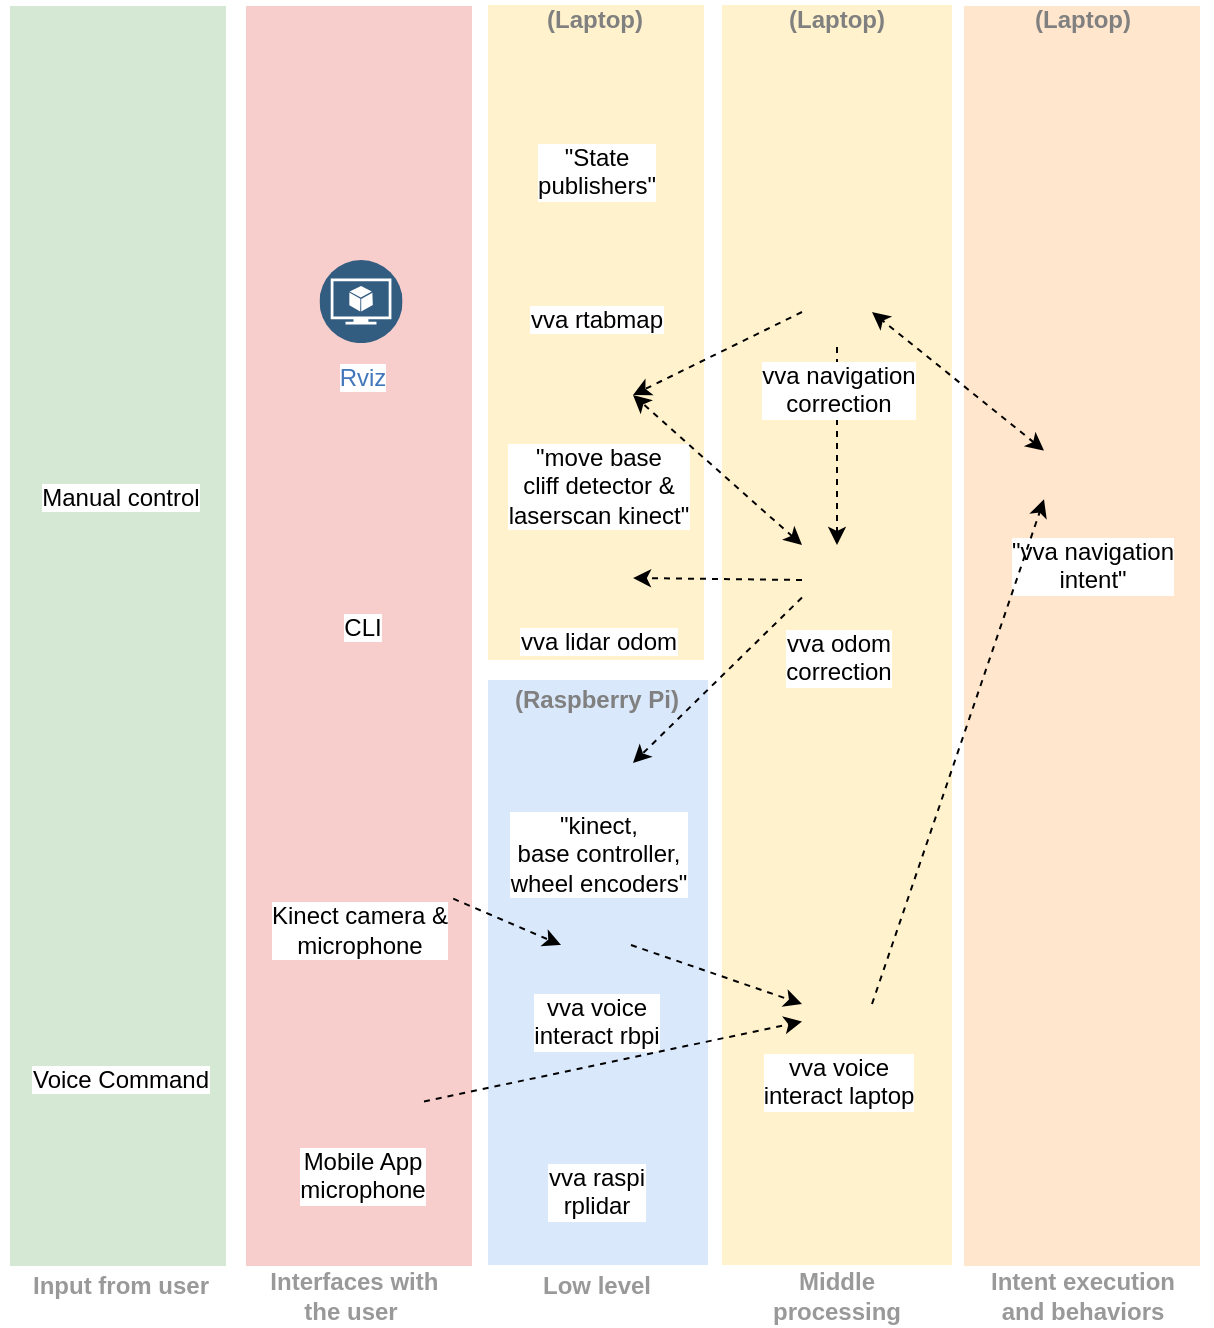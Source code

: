 <mxfile version="13.5.7" type="device"><diagram id="9HZETAYHNo_I2KHr_oXK" name="Page-1"><mxGraphModel dx="1077" dy="742" grid="1" gridSize="10" guides="1" tooltips="1" connect="1" arrows="1" fold="1" page="1" pageScale="1" pageWidth="850" pageHeight="1100" math="0" shadow="0"><root><mxCell id="0"/><mxCell id="1" parent="0"/><mxCell id="3rWRw8BSEOoRa24AHUw0-9" value="" style="rounded=0;whiteSpace=wrap;html=1;fillColor=#fff2cc;strokeColor=none;" parent="1" vertex="1"><mxGeometry x="382" y="122.5" width="108" height="327.5" as="geometry"/></mxCell><mxCell id="3rWRw8BSEOoRa24AHUw0-10" value="" style="rounded=0;whiteSpace=wrap;html=1;fillColor=#ffe6cc;strokeColor=none;" parent="1" vertex="1"><mxGeometry x="620" y="123" width="118" height="630" as="geometry"/></mxCell><mxCell id="Oi0ppzk8T4Ng9Mr8B_5U-23" value="" style="rounded=0;whiteSpace=wrap;html=1;fillColor=#fff2cc;strokeColor=none;" parent="1" vertex="1"><mxGeometry x="499" y="122.5" width="115" height="630" as="geometry"/></mxCell><mxCell id="Oi0ppzk8T4Ng9Mr8B_5U-21" value="" style="rounded=0;whiteSpace=wrap;html=1;fillColor=#f8cecc;strokeColor=none;" parent="1" vertex="1"><mxGeometry x="261" y="123" width="113" height="630" as="geometry"/></mxCell><mxCell id="Oi0ppzk8T4Ng9Mr8B_5U-19" value="" style="rounded=0;whiteSpace=wrap;html=1;fillColor=#dae8fc;strokeColor=none;" parent="1" vertex="1"><mxGeometry x="382" y="460" width="110" height="292.5" as="geometry"/></mxCell><mxCell id="m0X9PmNk139m771Hs2So-2" value="Rviz" style="aspect=fixed;perimeter=ellipsePerimeter;html=1;align=center;shadow=0;dashed=0;fontColor=#4277BB;labelBackgroundColor=#ffffff;fontSize=12;spacingTop=3;image;image=img/lib/ibm/data/model.svg;" parent="1" vertex="1"><mxGeometry x="297.75" y="250" width="41.5" height="41.5" as="geometry"/></mxCell><mxCell id="m0X9PmNk139m771Hs2So-3" value="&lt;div&gt;Mobile App&lt;/div&gt;&lt;div&gt;microphone&lt;br&gt;&lt;/div&gt;" style="shape=image;html=1;verticalAlign=top;verticalLabelPosition=bottom;labelBackgroundColor=#ffffff;imageAspect=0;aspect=fixed;image=https://cdn1.iconfinder.com/data/icons/colored-hand-phone/96/android-mobile_phone-128.png" parent="1" vertex="1"><mxGeometry x="287" y="623.5" width="63" height="63" as="geometry"/></mxCell><mxCell id="m0X9PmNk139m771Hs2So-4" value="&lt;div&gt;CLI&lt;/div&gt;" style="shape=image;html=1;verticalAlign=top;verticalLabelPosition=bottom;labelBackgroundColor=#ffffff;imageAspect=0;aspect=fixed;image=https://cdn4.iconfinder.com/data/icons/Utilize/128/Terminal.png" parent="1" vertex="1"><mxGeometry x="299.25" y="380" width="40" height="40" as="geometry"/></mxCell><mxCell id="KTROxwGIBmuuRbwS7s3n-7" value="&lt;div&gt;&quot;State&lt;/div&gt;&lt;div&gt;publishers&quot;&lt;/div&gt;" style="shape=image;html=1;verticalAlign=top;verticalLabelPosition=bottom;labelBackgroundColor=#ffffff;imageAspect=0;aspect=fixed;image=https://cdn1.iconfinder.com/data/icons/science-technology-outline/91/Science__Technology_29-128.png" parent="1" vertex="1"><mxGeometry x="418.5" y="150" width="35" height="35" as="geometry"/></mxCell><mxCell id="Oi0ppzk8T4Ng9Mr8B_5U-1" value="vva lidar odom" style="shape=image;html=1;verticalAlign=top;verticalLabelPosition=bottom;labelBackgroundColor=#ffffff;imageAspect=0;aspect=fixed;image=https://cdn1.iconfinder.com/data/icons/science-technology-outline/91/Science__Technology_29-128.png" parent="1" vertex="1"><mxGeometry x="419.5" y="391.5" width="35" height="35" as="geometry"/></mxCell><mxCell id="vzgUub-BrXHeaFmk06Xn-6" style="edgeStyle=none;rounded=0;orthogonalLoop=1;jettySize=auto;html=1;exitX=1;exitY=0.5;exitDx=0;exitDy=0;entryX=0;entryY=0.5;entryDx=0;entryDy=0;dashed=1;startArrow=none;startFill=0;" edge="1" parent="1" source="Oi0ppzk8T4Ng9Mr8B_5U-6" target="3rWRw8BSEOoRa24AHUw0-16"><mxGeometry relative="1" as="geometry"/></mxCell><mxCell id="Oi0ppzk8T4Ng9Mr8B_5U-6" value="&lt;div&gt;vva voice&lt;/div&gt;&lt;div&gt;interact rbpi&lt;/div&gt;" style="shape=image;html=1;verticalAlign=top;verticalLabelPosition=bottom;labelBackgroundColor=#ffffff;imageAspect=0;aspect=fixed;image=https://cdn1.iconfinder.com/data/icons/science-technology-outline/91/Science__Technology_29-128.png" parent="1" vertex="1"><mxGeometry x="418.5" y="575" width="35" height="35" as="geometry"/></mxCell><mxCell id="vzgUub-BrXHeaFmk06Xn-11" style="edgeStyle=none;rounded=0;orthogonalLoop=1;jettySize=auto;html=1;exitX=0;exitY=0.5;exitDx=0;exitDy=0;entryX=1;entryY=0.5;entryDx=0;entryDy=0;dashed=1;startArrow=none;startFill=0;" edge="1" parent="1" source="Oi0ppzk8T4Ng9Mr8B_5U-9" target="Oi0ppzk8T4Ng9Mr8B_5U-1"><mxGeometry relative="1" as="geometry"/></mxCell><mxCell id="Oi0ppzk8T4Ng9Mr8B_5U-9" value="&lt;div&gt;vva odom&lt;/div&gt;&lt;div&gt;correction&lt;/div&gt;" style="shape=image;html=1;verticalAlign=top;verticalLabelPosition=bottom;labelBackgroundColor=#ffffff;imageAspect=0;aspect=fixed;image=https://cdn1.iconfinder.com/data/icons/science-technology-outline/91/Science__Technology_29-128.png" parent="1" vertex="1"><mxGeometry x="539" y="392.5" width="35" height="35" as="geometry"/></mxCell><mxCell id="Oi0ppzk8T4Ng9Mr8B_5U-20" value="&lt;div&gt;&lt;font color=&quot;#999999&quot;&gt;&lt;b&gt;Low level&lt;/b&gt;&lt;/font&gt;&lt;/div&gt;" style="text;html=1;align=center;verticalAlign=middle;resizable=0;points=[];autosize=1;" parent="1" vertex="1"><mxGeometry x="395.997" y="753" width="80" height="20" as="geometry"/></mxCell><mxCell id="Oi0ppzk8T4Ng9Mr8B_5U-22" value="&lt;div&gt;&lt;font style=&quot;font-size: 12px&quot; color=&quot;#999999&quot;&gt;&lt;b&gt;Intent execution&lt;br&gt;&lt;/b&gt;&lt;/font&gt;&lt;/div&gt;&lt;div&gt;&lt;font style=&quot;font-size: 12px&quot; color=&quot;#999999&quot;&gt;&lt;b&gt;and behaviors&lt;/b&gt;&lt;/font&gt;&lt;/div&gt;" style="text;html=1;align=center;verticalAlign=middle;resizable=0;points=[];autosize=1;" parent="1" vertex="1"><mxGeometry x="613.997" y="753" width="130" height="30" as="geometry"/></mxCell><mxCell id="Oi0ppzk8T4Ng9Mr8B_5U-24" value="&lt;div&gt;&lt;font color=&quot;#999999&quot;&gt;&lt;b&gt;Middle&lt;/b&gt;&lt;/font&gt;&lt;/div&gt;&lt;div&gt;&lt;font color=&quot;#999999&quot;&gt;&lt;b&gt;processing&lt;/b&gt;&lt;/font&gt;&lt;/div&gt;" style="text;html=1;align=center;verticalAlign=middle;resizable=0;points=[];autosize=1;" parent="1" vertex="1"><mxGeometry x="511.497" y="753" width="90" height="30" as="geometry"/></mxCell><mxCell id="vzgUub-BrXHeaFmk06Xn-2" style="edgeStyle=none;rounded=0;orthogonalLoop=1;jettySize=auto;html=1;exitX=0;exitY=0.25;exitDx=0;exitDy=0;dashed=1;entryX=1;entryY=0.5;entryDx=0;entryDy=0;startArrow=classic;startFill=1;" edge="1" parent="1" source="KTROxwGIBmuuRbwS7s3n-1" target="3rWRw8BSEOoRa24AHUw0-15"><mxGeometry relative="1" as="geometry"/></mxCell><mxCell id="KTROxwGIBmuuRbwS7s3n-1" value="&quot;vva navigation&lt;div&gt;intent&quot;&lt;/div&gt;" style="shape=image;html=1;verticalAlign=top;verticalLabelPosition=bottom;labelBackgroundColor=#ffffff;imageAspect=0;aspect=fixed;image=https://cdn3.iconfinder.com/data/icons/fatcow/32x32_0720/plugin_disabled.png;" parent="1" vertex="1"><mxGeometry x="660" y="333.12" width="48.75" height="48.75" as="geometry"/></mxCell><mxCell id="1EUEwQrp5ZcaalWhITpI-3" value="&quot;kinect,&lt;br&gt;&lt;div&gt;base controller,&lt;/div&gt;&lt;div&gt;wheel encoders&quot;&lt;br&gt;&lt;/div&gt;" style="shape=image;html=1;verticalAlign=top;verticalLabelPosition=bottom;labelBackgroundColor=#ffffff;imageAspect=0;aspect=fixed;image=https://cdn1.iconfinder.com/data/icons/science-technology-outline/91/Science__Technology_29-128.png" parent="1" vertex="1"><mxGeometry x="419.5" y="484" width="35" height="35" as="geometry"/></mxCell><mxCell id="vzgUub-BrXHeaFmk06Xn-14" style="edgeStyle=none;rounded=0;orthogonalLoop=1;jettySize=auto;html=1;entryX=0;entryY=0.5;entryDx=0;entryDy=0;dashed=1;startArrow=none;startFill=0;" edge="1" parent="1" source="3rWRw8BSEOoRa24AHUw0-1" target="Oi0ppzk8T4Ng9Mr8B_5U-6"><mxGeometry relative="1" as="geometry"/></mxCell><mxCell id="3rWRw8BSEOoRa24AHUw0-1" value="" style="shape=image;html=1;verticalAlign=top;verticalLabelPosition=bottom;labelBackgroundColor=#ffffff;imageAspect=0;aspect=fixed;image=https://cdn2.iconfinder.com/data/icons/metro-uinvert-dock/128/Kinect.png;sketch=0;opacity=50;" parent="1" vertex="1"><mxGeometry x="269" y="501" width="95.62" height="95.62" as="geometry"/></mxCell><mxCell id="3rWRw8BSEOoRa24AHUw0-6" value="&lt;div&gt;Kinect camera &amp;amp;&lt;/div&gt;&lt;div&gt;microphone&lt;br&gt;&lt;/div&gt;" style="text;html=1;align=center;verticalAlign=middle;whiteSpace=wrap;rounded=0;sketch=0;opacity=50;labelBackgroundColor=#ffffff;" parent="1" vertex="1"><mxGeometry x="258" y="569.5" width="120" height="30" as="geometry"/></mxCell><mxCell id="3rWRw8BSEOoRa24AHUw0-7" value="&lt;font color=&quot;#999999&quot;&gt;&lt;b&gt;&amp;nbsp;Interfaces with&lt;/b&gt;&lt;/font&gt;&lt;div&gt;&lt;font color=&quot;#999999&quot;&gt;&lt;b&gt;the user&lt;/b&gt;&lt;/font&gt;&lt;/div&gt;" style="text;html=1;align=center;verticalAlign=middle;resizable=0;points=[];autosize=1;" parent="1" vertex="1"><mxGeometry x="252.997" y="753" width="120" height="30" as="geometry"/></mxCell><mxCell id="3rWRw8BSEOoRa24AHUw0-11" value="&lt;div&gt;vva raspi&lt;/div&gt;&lt;div&gt;rplidar&lt;/div&gt;" style="shape=image;html=1;verticalAlign=top;verticalLabelPosition=bottom;labelBackgroundColor=#ffffff;imageAspect=0;aspect=fixed;image=https://cdn1.iconfinder.com/data/icons/science-technology-outline/91/Science__Technology_29-128.png" parent="1" vertex="1"><mxGeometry x="418.5" y="660" width="35" height="35" as="geometry"/></mxCell><mxCell id="3rWRw8BSEOoRa24AHUw0-12" value="vva rtabmap" style="shape=image;html=1;verticalAlign=top;verticalLabelPosition=bottom;labelBackgroundColor=#ffffff;imageAspect=0;aspect=fixed;image=https://cdn1.iconfinder.com/data/icons/science-technology-outline/91/Science__Technology_29-128.png" parent="1" vertex="1"><mxGeometry x="418.5" y="230.5" width="35" height="35" as="geometry"/></mxCell><mxCell id="3rWRw8BSEOoRa24AHUw0-14" value="&lt;div&gt;&lt;span style=&quot;background-color: transparent&quot;&gt;&quot;move base&lt;br&gt;&lt;/span&gt;&lt;/div&gt;&lt;div&gt;&lt;span style=&quot;background-color: transparent&quot;&gt;cliff detector &amp;amp;&lt;/span&gt;&lt;/div&gt;&lt;div&gt;&lt;span style=&quot;background-color: transparent&quot;&gt;laserscan kinect&quot;&lt;/span&gt;&lt;/div&gt;" style="shape=image;html=1;verticalAlign=top;verticalLabelPosition=bottom;labelBackgroundColor=#ffffff;imageAspect=0;aspect=fixed;image=https://cdn1.iconfinder.com/data/icons/science-technology-outline/91/Science__Technology_29-128.png" parent="1" vertex="1"><mxGeometry x="419.5" y="300" width="35" height="35" as="geometry"/></mxCell><mxCell id="vzgUub-BrXHeaFmk06Xn-4" style="edgeStyle=none;rounded=0;orthogonalLoop=1;jettySize=auto;html=1;exitX=0.5;exitY=1;exitDx=0;exitDy=0;dashed=1;startArrow=none;startFill=0;entryX=0.5;entryY=0;entryDx=0;entryDy=0;" edge="1" parent="1" source="3rWRw8BSEOoRa24AHUw0-15" target="Oi0ppzk8T4Ng9Mr8B_5U-9"><mxGeometry relative="1" as="geometry"><mxPoint x="565" y="380" as="targetPoint"/></mxGeometry></mxCell><mxCell id="vzgUub-BrXHeaFmk06Xn-5" style="edgeStyle=none;rounded=0;orthogonalLoop=1;jettySize=auto;html=1;exitX=0;exitY=0.5;exitDx=0;exitDy=0;entryX=1;entryY=0.5;entryDx=0;entryDy=0;dashed=1;startArrow=none;startFill=0;" edge="1" parent="1" source="3rWRw8BSEOoRa24AHUw0-15" target="3rWRw8BSEOoRa24AHUw0-14"><mxGeometry relative="1" as="geometry"/></mxCell><mxCell id="3rWRw8BSEOoRa24AHUw0-15" value="&lt;div&gt;vva navigation&lt;/div&gt;&lt;div&gt;correction&lt;/div&gt;" style="shape=image;html=1;verticalAlign=top;verticalLabelPosition=bottom;labelBackgroundColor=#ffffff;imageAspect=0;aspect=fixed;image=https://cdn1.iconfinder.com/data/icons/science-technology-outline/91/Science__Technology_29-128.png" parent="1" vertex="1"><mxGeometry x="539" y="258.5" width="35" height="35" as="geometry"/></mxCell><mxCell id="vzgUub-BrXHeaFmk06Xn-1" style="rounded=0;orthogonalLoop=1;jettySize=auto;html=1;exitX=1;exitY=0.5;exitDx=0;exitDy=0;entryX=0;entryY=0.75;entryDx=0;entryDy=0;dashed=1;" edge="1" parent="1" source="3rWRw8BSEOoRa24AHUw0-16" target="KTROxwGIBmuuRbwS7s3n-1"><mxGeometry relative="1" as="geometry"/></mxCell><mxCell id="3rWRw8BSEOoRa24AHUw0-16" value="&lt;div&gt;vva voice&lt;/div&gt;&lt;div&gt;interact laptop&lt;/div&gt;" style="shape=image;html=1;verticalAlign=top;verticalLabelPosition=bottom;labelBackgroundColor=#ffffff;imageAspect=0;aspect=fixed;image=https://cdn1.iconfinder.com/data/icons/science-technology-outline/91/Science__Technology_29-128.png" parent="1" vertex="1"><mxGeometry x="539" y="604.5" width="35" height="35" as="geometry"/></mxCell><mxCell id="vzgUub-BrXHeaFmk06Xn-9" style="edgeStyle=none;rounded=0;orthogonalLoop=1;jettySize=auto;html=1;exitX=0;exitY=0;exitDx=0;exitDy=0;dashed=1;startArrow=classic;startFill=1;entryX=1;entryY=0.5;entryDx=0;entryDy=0;" edge="1" parent="1" source="Oi0ppzk8T4Ng9Mr8B_5U-9" target="3rWRw8BSEOoRa24AHUw0-14"><mxGeometry relative="1" as="geometry"><mxPoint x="550" y="240" as="targetPoint"/></mxGeometry></mxCell><mxCell id="vzgUub-BrXHeaFmk06Xn-8" style="edgeStyle=none;rounded=0;orthogonalLoop=1;jettySize=auto;html=1;exitX=0;exitY=0.75;exitDx=0;exitDy=0;entryX=1;entryY=0.5;entryDx=0;entryDy=0;dashed=1;startArrow=none;startFill=0;" edge="1" parent="1" source="Oi0ppzk8T4Ng9Mr8B_5U-9" target="1EUEwQrp5ZcaalWhITpI-3"><mxGeometry relative="1" as="geometry"/></mxCell><mxCell id="vzgUub-BrXHeaFmk06Xn-7" style="edgeStyle=none;rounded=0;orthogonalLoop=1;jettySize=auto;html=1;exitX=1;exitY=0.75;exitDx=0;exitDy=0;entryX=0;entryY=0.75;entryDx=0;entryDy=0;dashed=1;startArrow=none;startFill=0;" edge="1" parent="1" source="m0X9PmNk139m771Hs2So-3" target="3rWRw8BSEOoRa24AHUw0-16"><mxGeometry relative="1" as="geometry"/></mxCell><mxCell id="vzgUub-BrXHeaFmk06Xn-12" value="&lt;font color=&quot;#808080&quot;&gt;&lt;b&gt;(Raspberry Pi)&lt;/b&gt;&lt;/font&gt;" style="text;html=1;align=center;verticalAlign=middle;resizable=0;points=[];autosize=1;" vertex="1" parent="1"><mxGeometry x="380.997" y="460" width="110" height="20" as="geometry"/></mxCell><mxCell id="vzgUub-BrXHeaFmk06Xn-13" value="&lt;font color=&quot;#808080&quot;&gt;&lt;b&gt;(Laptop)&lt;/b&gt;&lt;/font&gt;" style="text;html=1;align=center;verticalAlign=middle;resizable=0;points=[];autosize=1;" vertex="1" parent="1"><mxGeometry x="399.997" y="120" width="70" height="20" as="geometry"/></mxCell><mxCell id="Oi0ppzk8T4Ng9Mr8B_5U-15" value="" style="rounded=0;whiteSpace=wrap;html=1;fillColor=#d5e8d4;strokeColor=none;" parent="1" vertex="1"><mxGeometry x="143" y="123" width="108" height="630" as="geometry"/></mxCell><mxCell id="Oi0ppzk8T4Ng9Mr8B_5U-16" value="&lt;font style=&quot;font-size: 12px&quot; color=&quot;#999999&quot;&gt;&lt;b&gt;&lt;font style=&quot;font-size: 12px&quot;&gt;Input from user&lt;/font&gt;&lt;/b&gt;&lt;/font&gt;" style="text;html=1;align=center;verticalAlign=middle;resizable=0;points=[];autosize=1;" parent="1" vertex="1"><mxGeometry x="138" y="753" width="120" height="20" as="geometry"/></mxCell><mxCell id="3rWRw8BSEOoRa24AHUw0-3" value="Manual control" style="shape=image;html=1;verticalAlign=top;verticalLabelPosition=bottom;labelBackgroundColor=#ffffff;imageAspect=0;aspect=fixed;image=https://cdn1.iconfinder.com/data/icons/videogames-5/32/Videogames_player_user_joystick_videogame-128.png;sketch=0;opacity=50;" parent="1" vertex="1"><mxGeometry x="175.75" y="310" width="44.5" height="44.5" as="geometry"/></mxCell><mxCell id="m0X9PmNk139m771Hs2So-5" value="&lt;div&gt;Voice Command&lt;/div&gt;" style="shape=image;html=1;verticalAlign=top;verticalLabelPosition=bottom;labelBackgroundColor=#ffffff;imageAspect=0;aspect=fixed;image=https://cdn4.iconfinder.com/data/icons/pretty_office_3/128/Select-Language.png" parent="1" vertex="1"><mxGeometry x="162.62" y="575" width="70.75" height="70.75" as="geometry"/></mxCell><mxCell id="vzgUub-BrXHeaFmk06Xn-15" value="&lt;font color=&quot;#808080&quot;&gt;&lt;b&gt;(Laptop)&lt;/b&gt;&lt;/font&gt;" style="text;html=1;align=center;verticalAlign=middle;resizable=0;points=[];autosize=1;" vertex="1" parent="1"><mxGeometry x="521.497" y="120" width="70" height="20" as="geometry"/></mxCell><mxCell id="vzgUub-BrXHeaFmk06Xn-16" value="&lt;font color=&quot;#808080&quot;&gt;&lt;b&gt;(Laptop)&lt;/b&gt;&lt;/font&gt;" style="text;html=1;align=center;verticalAlign=middle;resizable=0;points=[];autosize=1;" vertex="1" parent="1"><mxGeometry x="643.997" y="120" width="70" height="20" as="geometry"/></mxCell></root></mxGraphModel></diagram></mxfile>